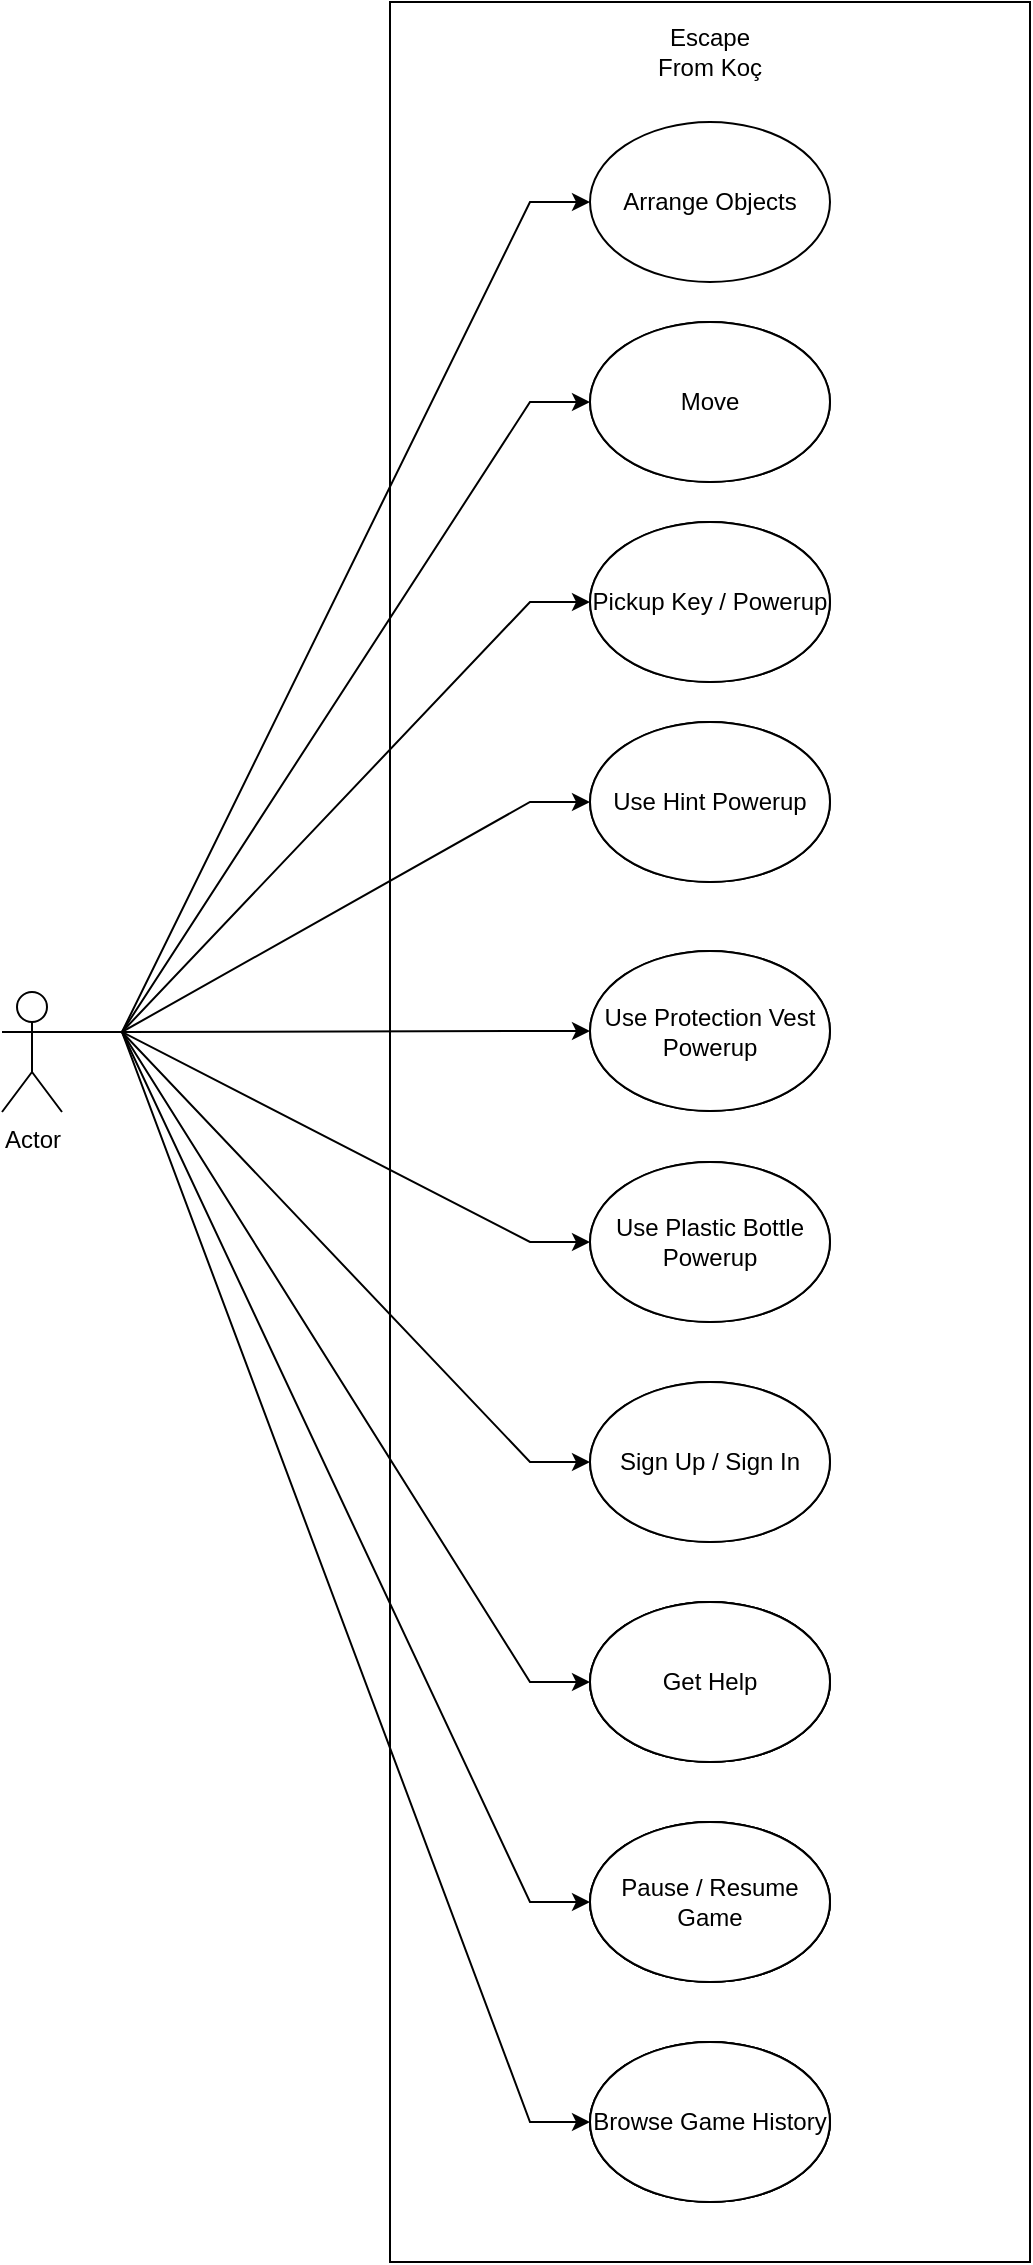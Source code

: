 <mxfile version="20.5.2" type="device"><diagram id="ZJ0IK2E2C2KlIEkrDIXW" name="Sayfa -1"><mxGraphModel dx="2585" dy="1282" grid="1" gridSize="10" guides="1" tooltips="1" connect="1" arrows="0" fold="1" page="1" pageScale="1" pageWidth="827" pageHeight="1169" math="0" shadow="0"><root><mxCell id="0"/><mxCell id="1" parent="0"/><mxCell id="rpzU5Ax84ru1VL6cpu_v-37" value="" style="rounded=0;whiteSpace=wrap;html=1;" parent="1" vertex="1"><mxGeometry x="254" y="30" width="320" height="1130" as="geometry"/></mxCell><mxCell id="fmclq-m8FoK_lCDk5p6l-23" style="edgeStyle=entityRelationEdgeStyle;rounded=0;orthogonalLoop=1;jettySize=auto;html=1;exitX=1;exitY=0.333;exitDx=0;exitDy=0;exitPerimeter=0;entryX=0;entryY=0.5;entryDx=0;entryDy=0;" edge="1" parent="1" source="rpzU5Ax84ru1VL6cpu_v-1" target="rpzU5Ax84ru1VL6cpu_v-8"><mxGeometry relative="1" as="geometry"/></mxCell><mxCell id="fmclq-m8FoK_lCDk5p6l-24" style="edgeStyle=entityRelationEdgeStyle;rounded=0;orthogonalLoop=1;jettySize=auto;html=1;exitX=1;exitY=0.333;exitDx=0;exitDy=0;exitPerimeter=0;entryX=0;entryY=0.5;entryDx=0;entryDy=0;" edge="1" parent="1" source="rpzU5Ax84ru1VL6cpu_v-1" target="fmclq-m8FoK_lCDk5p6l-22"><mxGeometry relative="1" as="geometry"/></mxCell><mxCell id="fmclq-m8FoK_lCDk5p6l-25" style="edgeStyle=entityRelationEdgeStyle;rounded=0;orthogonalLoop=1;jettySize=auto;html=1;exitX=1;exitY=0.333;exitDx=0;exitDy=0;exitPerimeter=0;entryX=0;entryY=0.5;entryDx=0;entryDy=0;" edge="1" parent="1" source="rpzU5Ax84ru1VL6cpu_v-1" target="fmclq-m8FoK_lCDk5p6l-21"><mxGeometry relative="1" as="geometry"/></mxCell><mxCell id="fmclq-m8FoK_lCDk5p6l-26" style="edgeStyle=entityRelationEdgeStyle;rounded=0;orthogonalLoop=1;jettySize=auto;html=1;exitX=1;exitY=0.333;exitDx=0;exitDy=0;exitPerimeter=0;entryX=0;entryY=0.5;entryDx=0;entryDy=0;" edge="1" parent="1" source="rpzU5Ax84ru1VL6cpu_v-1" target="fmclq-m8FoK_lCDk5p6l-20"><mxGeometry relative="1" as="geometry"/></mxCell><mxCell id="fmclq-m8FoK_lCDk5p6l-27" style="edgeStyle=entityRelationEdgeStyle;rounded=0;orthogonalLoop=1;jettySize=auto;html=1;exitX=1;exitY=0.333;exitDx=0;exitDy=0;exitPerimeter=0;entryX=0;entryY=0.5;entryDx=0;entryDy=0;" edge="1" parent="1" source="rpzU5Ax84ru1VL6cpu_v-1" target="fmclq-m8FoK_lCDk5p6l-19"><mxGeometry relative="1" as="geometry"/></mxCell><mxCell id="fmclq-m8FoK_lCDk5p6l-28" style="edgeStyle=entityRelationEdgeStyle;rounded=0;orthogonalLoop=1;jettySize=auto;html=1;exitX=1;exitY=0.333;exitDx=0;exitDy=0;exitPerimeter=0;entryX=0;entryY=0.5;entryDx=0;entryDy=0;" edge="1" parent="1" source="rpzU5Ax84ru1VL6cpu_v-1" target="fmclq-m8FoK_lCDk5p6l-17"><mxGeometry relative="1" as="geometry"/></mxCell><mxCell id="fmclq-m8FoK_lCDk5p6l-29" style="edgeStyle=entityRelationEdgeStyle;rounded=0;orthogonalLoop=1;jettySize=auto;html=1;exitX=1;exitY=0.333;exitDx=0;exitDy=0;exitPerimeter=0;entryX=0;entryY=0.5;entryDx=0;entryDy=0;" edge="1" parent="1" source="rpzU5Ax84ru1VL6cpu_v-1" target="fmclq-m8FoK_lCDk5p6l-18"><mxGeometry relative="1" as="geometry"/></mxCell><mxCell id="fmclq-m8FoK_lCDk5p6l-30" style="edgeStyle=entityRelationEdgeStyle;rounded=0;orthogonalLoop=1;jettySize=auto;html=1;exitX=1;exitY=0.333;exitDx=0;exitDy=0;exitPerimeter=0;entryX=0;entryY=0.5;entryDx=0;entryDy=0;" edge="1" parent="1" source="rpzU5Ax84ru1VL6cpu_v-1" target="fmclq-m8FoK_lCDk5p6l-16"><mxGeometry relative="1" as="geometry"/></mxCell><mxCell id="fmclq-m8FoK_lCDk5p6l-31" style="edgeStyle=entityRelationEdgeStyle;rounded=0;orthogonalLoop=1;jettySize=auto;html=1;exitX=1;exitY=0.333;exitDx=0;exitDy=0;exitPerimeter=0;entryX=0;entryY=0.5;entryDx=0;entryDy=0;" edge="1" parent="1" source="rpzU5Ax84ru1VL6cpu_v-1" target="fmclq-m8FoK_lCDk5p6l-15"><mxGeometry relative="1" as="geometry"/></mxCell><mxCell id="fmclq-m8FoK_lCDk5p6l-32" style="edgeStyle=entityRelationEdgeStyle;rounded=0;orthogonalLoop=1;jettySize=auto;html=1;exitX=1;exitY=0.333;exitDx=0;exitDy=0;exitPerimeter=0;entryX=0;entryY=0.5;entryDx=0;entryDy=0;" edge="1" parent="1" source="rpzU5Ax84ru1VL6cpu_v-1" target="fmclq-m8FoK_lCDk5p6l-14"><mxGeometry relative="1" as="geometry"/></mxCell><mxCell id="rpzU5Ax84ru1VL6cpu_v-1" value="Actor" style="shape=umlActor;verticalLabelPosition=bottom;verticalAlign=top;html=1;" parent="1" vertex="1"><mxGeometry x="60" y="525" width="30" height="60" as="geometry"/></mxCell><mxCell id="rpzU5Ax84ru1VL6cpu_v-8" value="Arrange Objects" style="ellipse;whiteSpace=wrap;html=1;" parent="1" vertex="1"><mxGeometry x="354" y="90" width="120" height="80" as="geometry"/></mxCell><mxCell id="rpzU5Ax84ru1VL6cpu_v-9" value="Move" style="ellipse;whiteSpace=wrap;html=1;" parent="1" vertex="1"><mxGeometry x="354" y="190" width="120" height="80" as="geometry"/></mxCell><mxCell id="rpzU5Ax84ru1VL6cpu_v-10" value="Pickup Key / Powerup" style="ellipse;whiteSpace=wrap;html=1;" parent="1" vertex="1"><mxGeometry x="354" y="290" width="120" height="80" as="geometry"/></mxCell><mxCell id="rpzU5Ax84ru1VL6cpu_v-11" value="Use Hint Powerup" style="ellipse;whiteSpace=wrap;html=1;" parent="1" vertex="1"><mxGeometry x="354" y="390" width="120" height="80" as="geometry"/></mxCell><mxCell id="rpzU5Ax84ru1VL6cpu_v-38" value="Escape From Koç" style="text;html=1;strokeColor=none;fillColor=none;align=center;verticalAlign=middle;whiteSpace=wrap;rounded=0;" parent="1" vertex="1"><mxGeometry x="384" y="40" width="60" height="30" as="geometry"/></mxCell><mxCell id="fmclq-m8FoK_lCDk5p6l-1" value="Use Protection Vest Powerup" style="ellipse;whiteSpace=wrap;html=1;" vertex="1" parent="1"><mxGeometry x="354" y="504.5" width="120" height="80" as="geometry"/></mxCell><mxCell id="fmclq-m8FoK_lCDk5p6l-2" value="Use Plastic Bottle Powerup" style="ellipse;whiteSpace=wrap;html=1;" vertex="1" parent="1"><mxGeometry x="354" y="610" width="120" height="80" as="geometry"/></mxCell><mxCell id="fmclq-m8FoK_lCDk5p6l-3" value="Sign Up / Sign In" style="ellipse;whiteSpace=wrap;html=1;" vertex="1" parent="1"><mxGeometry x="354" y="720" width="120" height="80" as="geometry"/></mxCell><mxCell id="fmclq-m8FoK_lCDk5p6l-4" value="Get Help" style="ellipse;whiteSpace=wrap;html=1;" vertex="1" parent="1"><mxGeometry x="354" y="830" width="120" height="80" as="geometry"/></mxCell><mxCell id="fmclq-m8FoK_lCDk5p6l-5" value="Pause / Resume Game" style="ellipse;whiteSpace=wrap;html=1;" vertex="1" parent="1"><mxGeometry x="354" y="940" width="120" height="80" as="geometry"/></mxCell><mxCell id="fmclq-m8FoK_lCDk5p6l-6" value="Browse Game History" style="ellipse;whiteSpace=wrap;html=1;" vertex="1" parent="1"><mxGeometry x="354" y="1050" width="120" height="80" as="geometry"/></mxCell><mxCell id="fmclq-m8FoK_lCDk5p6l-11" value="Browse Game History" style="ellipse;whiteSpace=wrap;html=1;" vertex="1" parent="1"><mxGeometry x="354" y="1050" width="120" height="80" as="geometry"/></mxCell><mxCell id="fmclq-m8FoK_lCDk5p6l-12" value="Pause / Resume Game" style="ellipse;whiteSpace=wrap;html=1;" vertex="1" parent="1"><mxGeometry x="354" y="940" width="120" height="80" as="geometry"/></mxCell><mxCell id="fmclq-m8FoK_lCDk5p6l-13" value="Get Help" style="ellipse;whiteSpace=wrap;html=1;" vertex="1" parent="1"><mxGeometry x="354" y="830" width="120" height="80" as="geometry"/></mxCell><mxCell id="fmclq-m8FoK_lCDk5p6l-14" value="Browse Game History" style="ellipse;whiteSpace=wrap;html=1;" vertex="1" parent="1"><mxGeometry x="354" y="1050" width="120" height="80" as="geometry"/></mxCell><mxCell id="fmclq-m8FoK_lCDk5p6l-15" value="Pause / Resume Game" style="ellipse;whiteSpace=wrap;html=1;" vertex="1" parent="1"><mxGeometry x="354" y="940" width="120" height="80" as="geometry"/></mxCell><mxCell id="fmclq-m8FoK_lCDk5p6l-16" value="Get Help" style="ellipse;whiteSpace=wrap;html=1;" vertex="1" parent="1"><mxGeometry x="354" y="830" width="120" height="80" as="geometry"/></mxCell><mxCell id="fmclq-m8FoK_lCDk5p6l-17" value="Use Plastic Bottle Powerup" style="ellipse;whiteSpace=wrap;html=1;" vertex="1" parent="1"><mxGeometry x="354" y="610" width="120" height="80" as="geometry"/></mxCell><mxCell id="fmclq-m8FoK_lCDk5p6l-18" value="Sign Up / Sign In" style="ellipse;whiteSpace=wrap;html=1;" vertex="1" parent="1"><mxGeometry x="354" y="720" width="120" height="80" as="geometry"/></mxCell><mxCell id="fmclq-m8FoK_lCDk5p6l-19" value="Use Protection Vest Powerup" style="ellipse;whiteSpace=wrap;html=1;" vertex="1" parent="1"><mxGeometry x="354" y="504.5" width="120" height="80" as="geometry"/></mxCell><mxCell id="fmclq-m8FoK_lCDk5p6l-20" value="Use Hint Powerup" style="ellipse;whiteSpace=wrap;html=1;" vertex="1" parent="1"><mxGeometry x="354" y="390" width="120" height="80" as="geometry"/></mxCell><mxCell id="fmclq-m8FoK_lCDk5p6l-21" value="Pickup Key / Powerup" style="ellipse;whiteSpace=wrap;html=1;" vertex="1" parent="1"><mxGeometry x="354" y="290" width="120" height="80" as="geometry"/></mxCell><mxCell id="fmclq-m8FoK_lCDk5p6l-22" value="Move" style="ellipse;whiteSpace=wrap;html=1;" vertex="1" parent="1"><mxGeometry x="354" y="190" width="120" height="80" as="geometry"/></mxCell></root></mxGraphModel></diagram></mxfile>